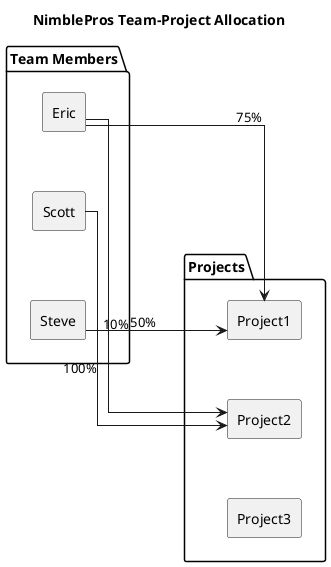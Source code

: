 @startuml
skinparam linetype ortho

title NimblePros Team-Project Allocation

package "Team Members" as TM{
agent Eric
agent Scott
agent Steve
}

package "Projects" as P{
rectangle Project1
rectangle Project2
rectangle Project3
}

TM -[hidden]right- P

Eric -[hidden]down- Scott
Scott -[hidden]down- Steve

Project1 -[hidden]down- Project2
Project2 -[hidden]down- Project3

Steve -> Project1: 50%
Eric -> Project1: 75%
Eric -> Project2: 10%
Scott -> Project2: 100%

@enduml
